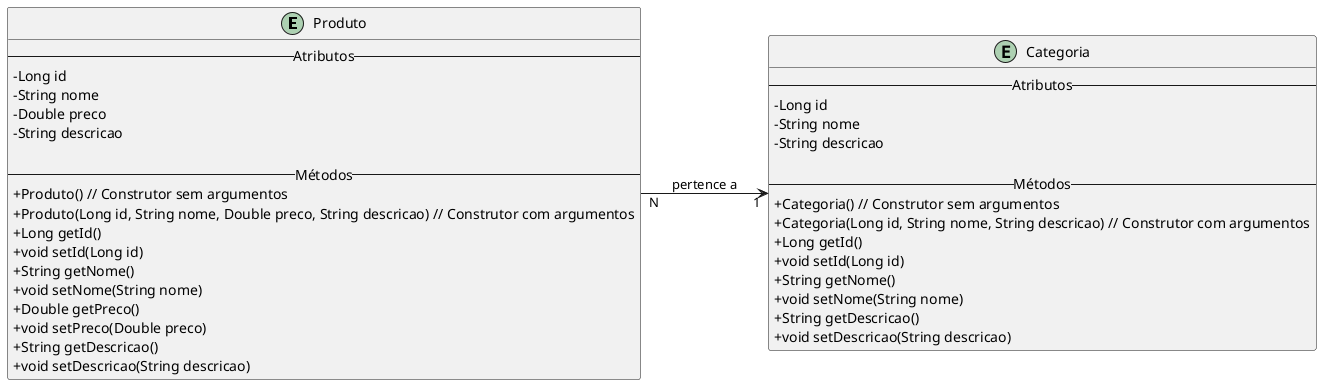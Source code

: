 @startuml DiagramaProdutoCategoria
skinparam classAttributeIconSize 0
left to right direction

entity Produto {
    -- Atributos --
    - Long id
    - String nome
    - Double preco
    - String descricao

    -- Métodos --
    + Produto() // Construtor sem argumentos
    + Produto(Long id, String nome, Double preco, String descricao) // Construtor com argumentos
    + Long getId()
    + void setId(Long id)
    + String getNome()
    + void setNome(String nome)
    + Double getPreco()
    + void setPreco(Double preco)
    + String getDescricao()
    + void setDescricao(String descricao)
}

entity Categoria {
    -- Atributos --
    - Long id
    - String nome
    - String descricao

    -- Métodos --
    + Categoria() // Construtor sem argumentos
    + Categoria(Long id, String nome, String descricao) // Construtor com argumentos
    + Long getId()
    + void setId(Long id)
    + String getNome()
    + void setNome(String nome)
    + String getDescricao()
    + void setDescricao(String descricao)
}

Produto "N" --> "1" Categoria : pertence a
@enduml